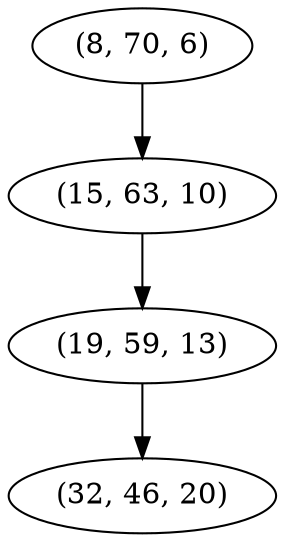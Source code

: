 digraph tree {
    "(8, 70, 6)";
    "(15, 63, 10)";
    "(19, 59, 13)";
    "(32, 46, 20)";
    "(8, 70, 6)" -> "(15, 63, 10)";
    "(15, 63, 10)" -> "(19, 59, 13)";
    "(19, 59, 13)" -> "(32, 46, 20)";
}
